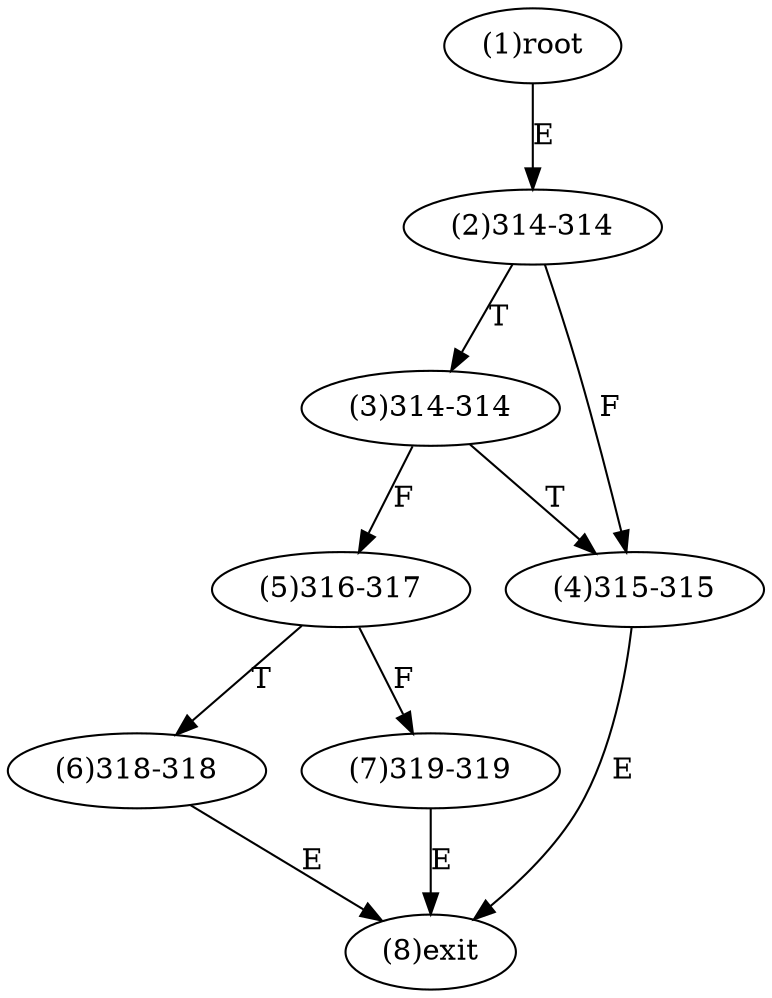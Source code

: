 digraph "" { 
1[ label="(1)root"];
2[ label="(2)314-314"];
3[ label="(3)314-314"];
4[ label="(4)315-315"];
5[ label="(5)316-317"];
6[ label="(6)318-318"];
7[ label="(7)319-319"];
8[ label="(8)exit"];
1->2[ label="E"];
2->4[ label="F"];
2->3[ label="T"];
3->5[ label="F"];
3->4[ label="T"];
4->8[ label="E"];
5->7[ label="F"];
5->6[ label="T"];
6->8[ label="E"];
7->8[ label="E"];
}